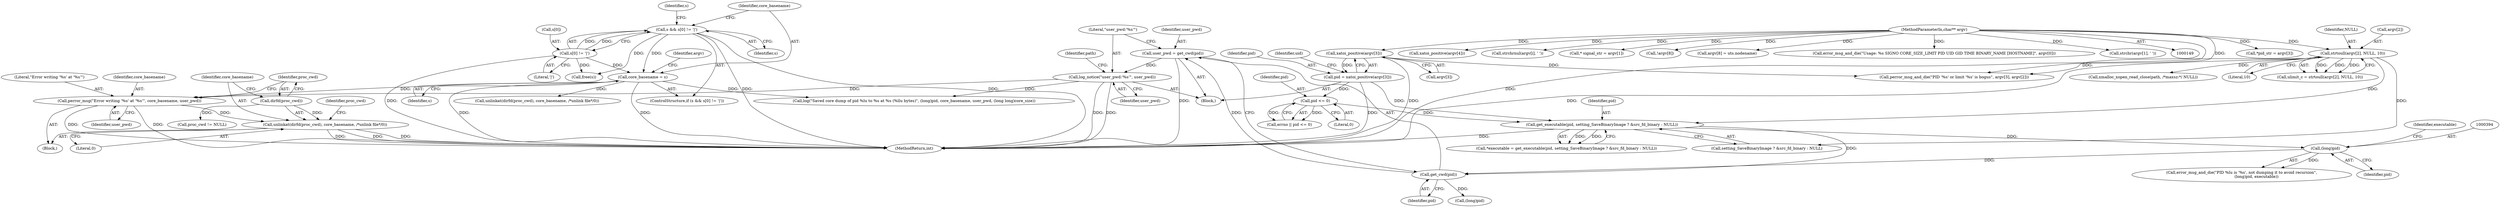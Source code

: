 digraph "0_abrt_8939398b82006ba1fec4ed491339fc075f43fc7c_1@API" {
"1001184" [label="(Call,unlinkat(dirfd(proc_cwd), core_basename, /*unlink file*/0))"];
"1001185" [label="(Call,dirfd(proc_cwd))"];
"1001180" [label="(Call,perror_msg(\"Error writing '%s' at '%s'\", core_basename, user_pwd))"];
"1000345" [label="(Call,core_basename = s)"];
"1000338" [label="(Call,s && s[0] != '|')"];
"1000340" [label="(Call,s[0] != '|')"];
"1000401" [label="(Call,log_notice(\"user_pwd:'%s'\", user_pwd))"];
"1000397" [label="(Call,user_pwd = get_cwd(pid))"];
"1000399" [label="(Call,get_cwd(pid))"];
"1000377" [label="(Call,get_executable(pid, setting_SaveBinaryImage ? &src_fd_binary : NULL))"];
"1000308" [label="(Call,pid = xatoi_positive(argv[3]))"];
"1000310" [label="(Call,xatoi_positive(argv[3]))"];
"1000151" [label="(MethodParameterIn,char** argv)"];
"1000324" [label="(Call,pid <= 0)"];
"1000277" [label="(Call,strtoull(argv[2], NULL, 10))"];
"1000393" [label="(Call,(long)pid)"];
"1001190" [label="(Call,proc_cwd != NULL)"];
"1000302" [label="(Call,*pid_str = argv[3])"];
"1000316" [label="(Identifier,uid)"];
"1001180" [label="(Call,perror_msg(\"Error writing '%s' at '%s'\", core_basename, user_pwd))"];
"1000278" [label="(Call,argv[2])"];
"1000350" [label="(Identifier,s)"];
"1000151" [label="(MethodParameterIn,char** argv)"];
"1001183" [label="(Identifier,user_pwd)"];
"1000308" [label="(Call,pid = xatoi_positive(argv[3]))"];
"1001187" [label="(Identifier,core_basename)"];
"1000311" [label="(Call,argv[3])"];
"1000375" [label="(Call,*executable = get_executable(pid, setting_SaveBinaryImage ? &src_fd_binary : NULL))"];
"1000347" [label="(Identifier,s)"];
"1000328" [label="(Call,perror_msg_and_die(\"PID '%s' or limit '%s' is bogus\", argv[3], argv[2]))"];
"1000400" [label="(Identifier,pid)"];
"1000341" [label="(Call,s[0])"];
"1000317" [label="(Call,xatoi_positive(argv[4]))"];
"1000322" [label="(Call,errno || pid <= 0)"];
"1000310" [label="(Call,xatoi_positive(argv[3]))"];
"1000326" [label="(Literal,0)"];
"1000379" [label="(Call,setting_SaveBinaryImage ? &src_fd_binary : NULL)"];
"1000401" [label="(Call,log_notice(\"user_pwd:'%s'\", user_pwd))"];
"1000339" [label="(Identifier,s)"];
"1000395" [label="(Identifier,pid)"];
"1000337" [label="(ControlStructure,if (s && s[0] != '|'))"];
"1001186" [label="(Identifier,proc_cwd)"];
"1000399" [label="(Call,get_cwd(pid))"];
"1000377" [label="(Call,get_executable(pid, setting_SaveBinaryImage ? &src_fd_binary : NULL))"];
"1000324" [label="(Call,pid <= 0)"];
"1000402" [label="(Literal,\"user_pwd:'%s'\")"];
"1000325" [label="(Identifier,pid)"];
"1000391" [label="(Call,error_msg_and_die(\"PID %lu is '%s', not dumping it to avoid recursion\",\n                        (long)pid, executable))"];
"1000338" [label="(Call,s && s[0] != '|')"];
"1000403" [label="(Identifier,user_pwd)"];
"1000203" [label="(Call,strchrnul(argv[i], ' '))"];
"1000264" [label="(Call,* signal_str = argv[1])"];
"1000275" [label="(Call,ulimit_c = strtoull(argv[2], NULL, 10))"];
"1000393" [label="(Call,(long)pid)"];
"1001206" [label="(Call,unlinkat(dirfd(proc_cwd), core_basename, /*unlink file*/0))"];
"1000346" [label="(Identifier,core_basename)"];
"1000405" [label="(Identifier,path)"];
"1000281" [label="(Identifier,NULL)"];
"1001185" [label="(Call,dirfd(proc_cwd))"];
"1000277" [label="(Call,strtoull(argv[2], NULL, 10))"];
"1001191" [label="(Identifier,proc_cwd)"];
"1000309" [label="(Identifier,pid)"];
"1000407" [label="(Call,(long)pid)"];
"1001181" [label="(Literal,\"Error writing '%s' at '%s'\")"];
"1001182" [label="(Identifier,core_basename)"];
"1000282" [label="(Literal,10)"];
"1000353" [label="(Call,!argv[8])"];
"1000378" [label="(Identifier,pid)"];
"1000361" [label="(Call,argv[8] = uts.nodename)"];
"1000355" [label="(Identifier,argv)"];
"1000398" [label="(Identifier,user_pwd)"];
"1000152" [label="(Block,)"];
"1000178" [label="(Call,error_msg_and_die(\"Usage: %s SIGNO CORE_SIZE_LIMIT PID UID GID TIME BINARY_NAME [HOSTNAME]\", argv[0]))"];
"1001179" [label="(Block,)"];
"1001219" [label="(Call,log(\"Saved core dump of pid %lu to %s at %s (%llu bytes)\", (long)pid, core_basename, user_pwd, (long long)core_size))"];
"1001188" [label="(Literal,0)"];
"1001184" [label="(Call,unlinkat(dirfd(proc_cwd), core_basename, /*unlink file*/0))"];
"1000344" [label="(Literal,'|')"];
"1000345" [label="(Call,core_basename = s)"];
"1000340" [label="(Call,s[0] != '|')"];
"1000184" [label="(Call,strchr(argv[1], ' '))"];
"1000396" [label="(Identifier,executable)"];
"1000397" [label="(Call,user_pwd = get_cwd(pid))"];
"1001237" [label="(MethodReturn,int)"];
"1000412" [label="(Call,xmalloc_xopen_read_close(path, /*maxsz:*/ NULL))"];
"1000349" [label="(Call,free(s))"];
"1001184" -> "1001179"  [label="AST: "];
"1001184" -> "1001188"  [label="CFG: "];
"1001185" -> "1001184"  [label="AST: "];
"1001187" -> "1001184"  [label="AST: "];
"1001188" -> "1001184"  [label="AST: "];
"1001191" -> "1001184"  [label="CFG: "];
"1001184" -> "1001237"  [label="DDG: "];
"1001184" -> "1001237"  [label="DDG: "];
"1001184" -> "1001237"  [label="DDG: "];
"1001185" -> "1001184"  [label="DDG: "];
"1001180" -> "1001184"  [label="DDG: "];
"1001185" -> "1001186"  [label="CFG: "];
"1001186" -> "1001185"  [label="AST: "];
"1001187" -> "1001185"  [label="CFG: "];
"1001185" -> "1001190"  [label="DDG: "];
"1001180" -> "1001179"  [label="AST: "];
"1001180" -> "1001183"  [label="CFG: "];
"1001181" -> "1001180"  [label="AST: "];
"1001182" -> "1001180"  [label="AST: "];
"1001183" -> "1001180"  [label="AST: "];
"1001186" -> "1001180"  [label="CFG: "];
"1001180" -> "1001237"  [label="DDG: "];
"1001180" -> "1001237"  [label="DDG: "];
"1000345" -> "1001180"  [label="DDG: "];
"1000401" -> "1001180"  [label="DDG: "];
"1000345" -> "1000337"  [label="AST: "];
"1000345" -> "1000347"  [label="CFG: "];
"1000346" -> "1000345"  [label="AST: "];
"1000347" -> "1000345"  [label="AST: "];
"1000355" -> "1000345"  [label="CFG: "];
"1000345" -> "1001237"  [label="DDG: "];
"1000345" -> "1001237"  [label="DDG: "];
"1000338" -> "1000345"  [label="DDG: "];
"1000340" -> "1000345"  [label="DDG: "];
"1000345" -> "1001206"  [label="DDG: "];
"1000345" -> "1001219"  [label="DDG: "];
"1000338" -> "1000337"  [label="AST: "];
"1000338" -> "1000339"  [label="CFG: "];
"1000338" -> "1000340"  [label="CFG: "];
"1000339" -> "1000338"  [label="AST: "];
"1000340" -> "1000338"  [label="AST: "];
"1000346" -> "1000338"  [label="CFG: "];
"1000350" -> "1000338"  [label="CFG: "];
"1000338" -> "1001237"  [label="DDG: "];
"1000338" -> "1001237"  [label="DDG: "];
"1000340" -> "1000338"  [label="DDG: "];
"1000340" -> "1000338"  [label="DDG: "];
"1000338" -> "1000349"  [label="DDG: "];
"1000340" -> "1000344"  [label="CFG: "];
"1000341" -> "1000340"  [label="AST: "];
"1000344" -> "1000340"  [label="AST: "];
"1000340" -> "1001237"  [label="DDG: "];
"1000340" -> "1000349"  [label="DDG: "];
"1000401" -> "1000152"  [label="AST: "];
"1000401" -> "1000403"  [label="CFG: "];
"1000402" -> "1000401"  [label="AST: "];
"1000403" -> "1000401"  [label="AST: "];
"1000405" -> "1000401"  [label="CFG: "];
"1000401" -> "1001237"  [label="DDG: "];
"1000401" -> "1001237"  [label="DDG: "];
"1000397" -> "1000401"  [label="DDG: "];
"1000401" -> "1001219"  [label="DDG: "];
"1000397" -> "1000152"  [label="AST: "];
"1000397" -> "1000399"  [label="CFG: "];
"1000398" -> "1000397"  [label="AST: "];
"1000399" -> "1000397"  [label="AST: "];
"1000402" -> "1000397"  [label="CFG: "];
"1000397" -> "1001237"  [label="DDG: "];
"1000399" -> "1000397"  [label="DDG: "];
"1000399" -> "1000400"  [label="CFG: "];
"1000400" -> "1000399"  [label="AST: "];
"1000377" -> "1000399"  [label="DDG: "];
"1000393" -> "1000399"  [label="DDG: "];
"1000399" -> "1000407"  [label="DDG: "];
"1000377" -> "1000375"  [label="AST: "];
"1000377" -> "1000379"  [label="CFG: "];
"1000378" -> "1000377"  [label="AST: "];
"1000379" -> "1000377"  [label="AST: "];
"1000375" -> "1000377"  [label="CFG: "];
"1000377" -> "1001237"  [label="DDG: "];
"1000377" -> "1000375"  [label="DDG: "];
"1000377" -> "1000375"  [label="DDG: "];
"1000308" -> "1000377"  [label="DDG: "];
"1000324" -> "1000377"  [label="DDG: "];
"1000277" -> "1000377"  [label="DDG: "];
"1000377" -> "1000393"  [label="DDG: "];
"1000308" -> "1000152"  [label="AST: "];
"1000308" -> "1000310"  [label="CFG: "];
"1000309" -> "1000308"  [label="AST: "];
"1000310" -> "1000308"  [label="AST: "];
"1000316" -> "1000308"  [label="CFG: "];
"1000308" -> "1001237"  [label="DDG: "];
"1000310" -> "1000308"  [label="DDG: "];
"1000308" -> "1000324"  [label="DDG: "];
"1000310" -> "1000311"  [label="CFG: "];
"1000311" -> "1000310"  [label="AST: "];
"1000310" -> "1001237"  [label="DDG: "];
"1000151" -> "1000310"  [label="DDG: "];
"1000310" -> "1000328"  [label="DDG: "];
"1000151" -> "1000149"  [label="AST: "];
"1000151" -> "1001237"  [label="DDG: "];
"1000151" -> "1000178"  [label="DDG: "];
"1000151" -> "1000184"  [label="DDG: "];
"1000151" -> "1000203"  [label="DDG: "];
"1000151" -> "1000264"  [label="DDG: "];
"1000151" -> "1000277"  [label="DDG: "];
"1000151" -> "1000302"  [label="DDG: "];
"1000151" -> "1000317"  [label="DDG: "];
"1000151" -> "1000328"  [label="DDG: "];
"1000151" -> "1000353"  [label="DDG: "];
"1000151" -> "1000361"  [label="DDG: "];
"1000324" -> "1000322"  [label="AST: "];
"1000324" -> "1000326"  [label="CFG: "];
"1000325" -> "1000324"  [label="AST: "];
"1000326" -> "1000324"  [label="AST: "];
"1000322" -> "1000324"  [label="CFG: "];
"1000324" -> "1000322"  [label="DDG: "];
"1000324" -> "1000322"  [label="DDG: "];
"1000277" -> "1000275"  [label="AST: "];
"1000277" -> "1000282"  [label="CFG: "];
"1000278" -> "1000277"  [label="AST: "];
"1000281" -> "1000277"  [label="AST: "];
"1000282" -> "1000277"  [label="AST: "];
"1000275" -> "1000277"  [label="CFG: "];
"1000277" -> "1001237"  [label="DDG: "];
"1000277" -> "1000275"  [label="DDG: "];
"1000277" -> "1000275"  [label="DDG: "];
"1000277" -> "1000275"  [label="DDG: "];
"1000277" -> "1000328"  [label="DDG: "];
"1000277" -> "1000379"  [label="DDG: "];
"1000277" -> "1000412"  [label="DDG: "];
"1000393" -> "1000391"  [label="AST: "];
"1000393" -> "1000395"  [label="CFG: "];
"1000394" -> "1000393"  [label="AST: "];
"1000395" -> "1000393"  [label="AST: "];
"1000396" -> "1000393"  [label="CFG: "];
"1000393" -> "1000391"  [label="DDG: "];
}
